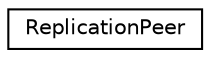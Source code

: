 digraph "Graphical Class Hierarchy"
{
  edge [fontname="Helvetica",fontsize="10",labelfontname="Helvetica",labelfontsize="10"];
  node [fontname="Helvetica",fontsize="10",shape=record];
  rankdir="LR";
  Node0 [label="ReplicationPeer",height=0.2,width=0.4,color="black", fillcolor="white", style="filled",URL="$struct_replication_peer.html"];
}
